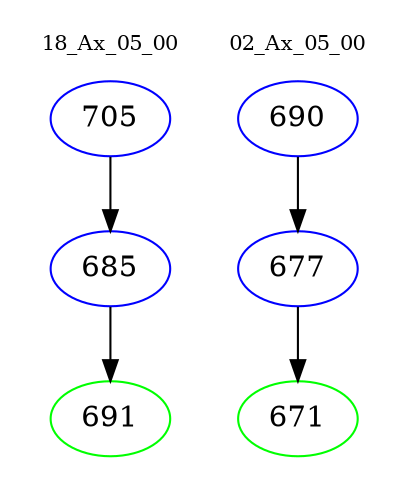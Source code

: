 digraph{
subgraph cluster_0 {
color = white
label = "18_Ax_05_00";
fontsize=10;
T0_705 [label="705", color="blue"]
T0_705 -> T0_685 [color="black"]
T0_685 [label="685", color="blue"]
T0_685 -> T0_691 [color="black"]
T0_691 [label="691", color="green"]
}
subgraph cluster_1 {
color = white
label = "02_Ax_05_00";
fontsize=10;
T1_690 [label="690", color="blue"]
T1_690 -> T1_677 [color="black"]
T1_677 [label="677", color="blue"]
T1_677 -> T1_671 [color="black"]
T1_671 [label="671", color="green"]
}
}
